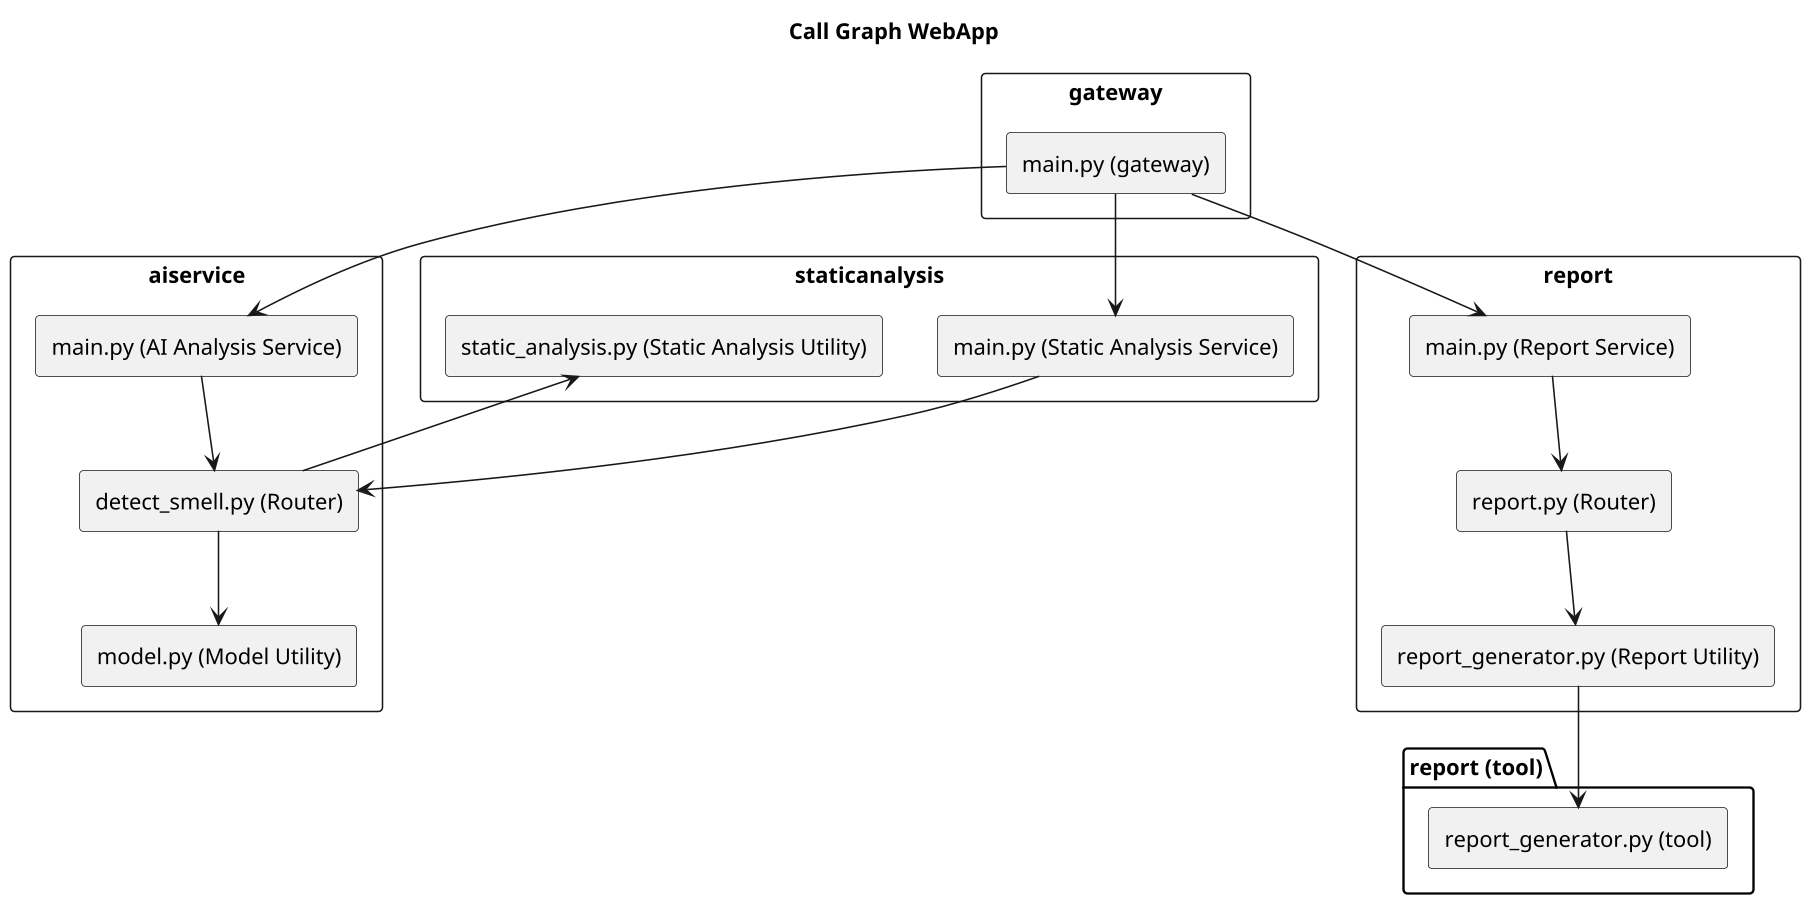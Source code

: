 @startuml CallGraphWebApp
skinparam componentStyle rectangle
skinparam shadowing false
skinparam dpi 150
title Call Graph WebApp

' GATEWAY '
rectangle "gateway" {
  [main.py (gateway)]
}

' AI SERVICE '
rectangle "aiservice" {
  [main.py (AI Analysis Service)]
  [detect_smell.py (Router)]
  [model.py (Model Utility)]
}

' STATIC ANALYSIS SERVICE '
rectangle "staticanalysis" {
  [main.py (Static Analysis Service)]
  [detect_smell.py (Router)]
  [static_analysis.py (Static Analysis Utility)]
}

' REPORT SERVICE '
rectangle "report" {
  [main.py (Report Service)]
  [report.py (Router)]
  [report_generator.py (Report Utility)]
}

' CORE TOOL PACKAGE (dipendenza esterna alla webapp) '
package "report (tool)" {
  [report_generator.py (tool)]
}

' CHIAMATE DA GATEWAY AI SERVIZI '
[main.py (gateway)] --> [main.py (AI Analysis Service)]
[main.py (gateway)] --> [main.py (Static Analysis Service)]
[main.py (gateway)] --> [main.py (Report Service)]

' AI Analysis Service internals '
[main.py (AI Analysis Service)] --> [detect_smell.py (Router)]
[detect_smell.py (Router)] --> [model.py (Model Utility)]

' Static Analysis Service internals '
[main.py (Static Analysis Service)] --> [detect_smell.py (Router)]
[detect_smell.py (Router)] --> [static_analysis.py (Static Analysis Utility)]

' Report Service internals '
[main.py (Report Service)] --> [report.py (Router)]
[report.py (Router)] --> [report_generator.py (Report Utility)]

' External core dependency '
[report_generator.py (Report Utility)] --> [report_generator.py (tool)]

@enduml